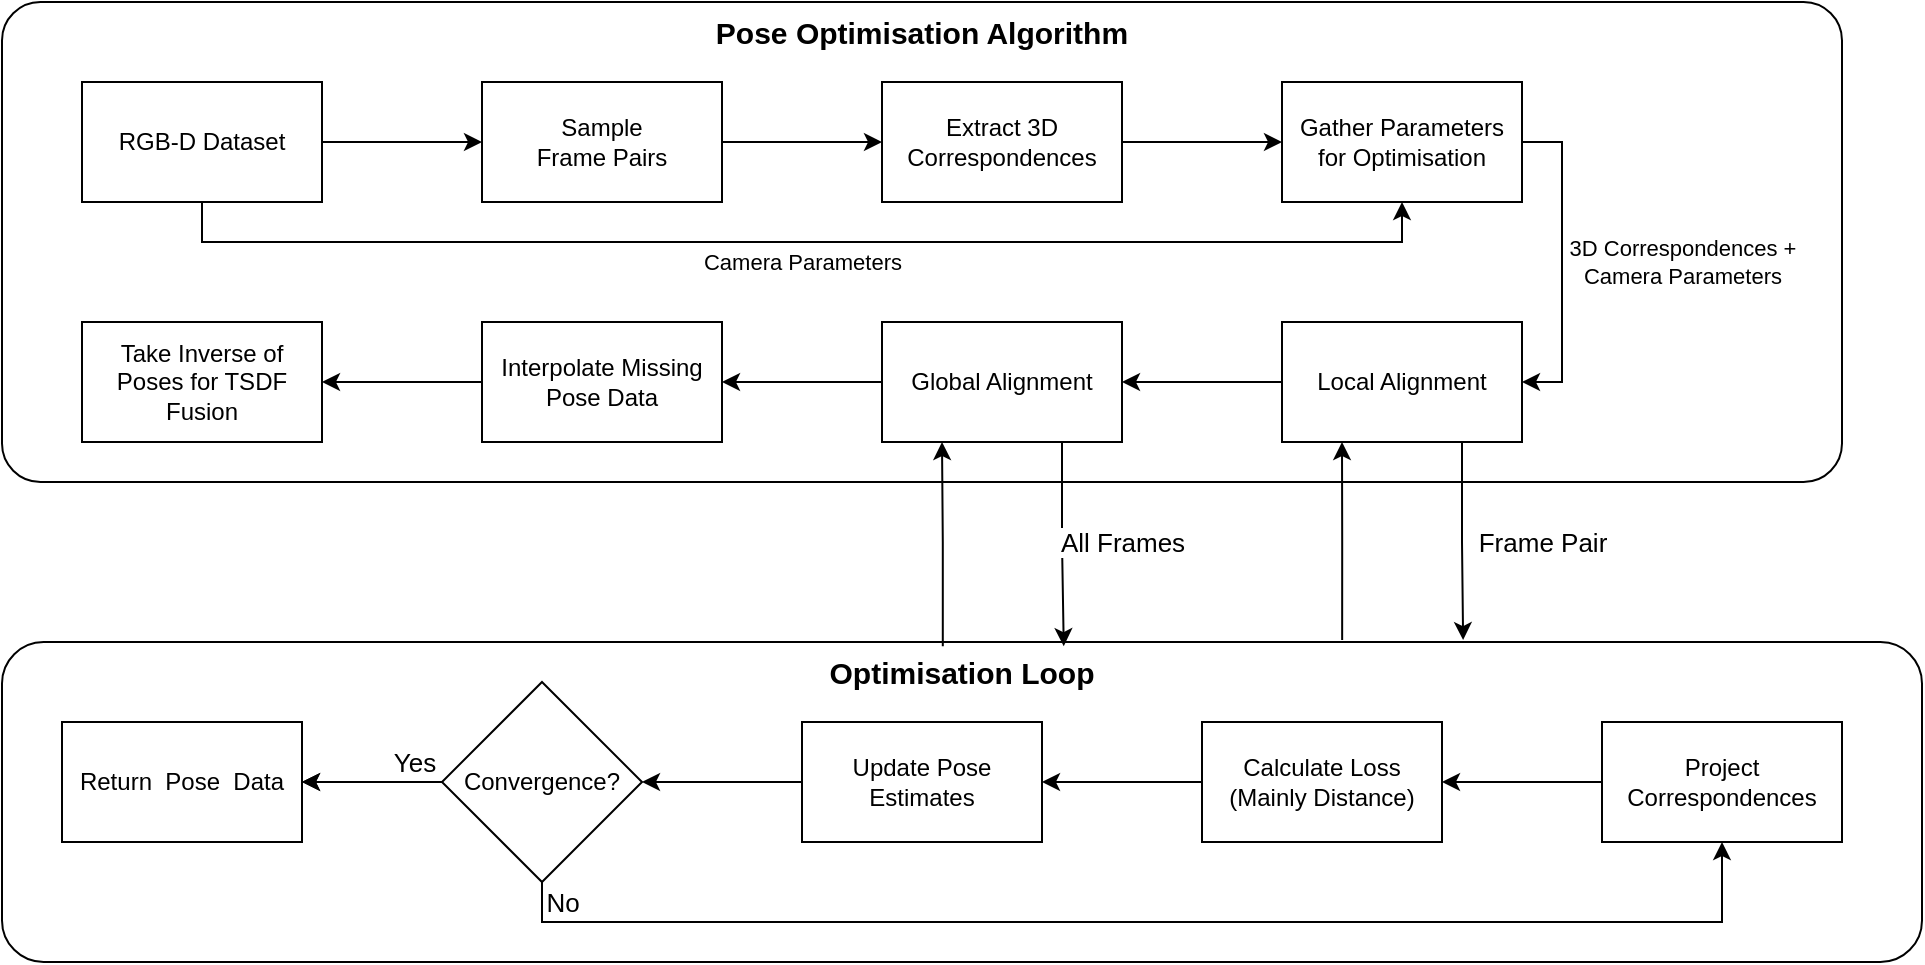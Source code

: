 <mxfile version="20.0.4" type="device"><diagram id="jccT6r7cI6WmDVQv4T9H" name="Page-1"><mxGraphModel dx="946" dy="546" grid="1" gridSize="10" guides="1" tooltips="1" connect="1" arrows="1" fold="1" page="1" pageScale="1" pageWidth="827" pageHeight="1169" math="0" shadow="0"><root><mxCell id="0"/><mxCell id="1" parent="0"/><mxCell id="IjtoV95ONjY50K640PjE-44" value="" style="group" vertex="1" connectable="0" parent="1"><mxGeometry y="320" width="960" height="160" as="geometry"/></mxCell><mxCell id="IjtoV95ONjY50K640PjE-31" value="" style="rounded=1;whiteSpace=wrap;html=1;arcSize=13;" vertex="1" parent="IjtoV95ONjY50K640PjE-44"><mxGeometry width="960" height="160" as="geometry"/></mxCell><mxCell id="IjtoV95ONjY50K640PjE-22" value="Project Correspondences" style="whiteSpace=wrap;html=1;" vertex="1" parent="IjtoV95ONjY50K640PjE-44"><mxGeometry x="800" y="40" width="120" height="60" as="geometry"/></mxCell><mxCell id="IjtoV95ONjY50K640PjE-23" value="Calculate Loss&lt;br&gt;(Mainly Distance)" style="whiteSpace=wrap;html=1;" vertex="1" parent="IjtoV95ONjY50K640PjE-44"><mxGeometry x="600" y="40" width="120" height="60" as="geometry"/></mxCell><mxCell id="IjtoV95ONjY50K640PjE-24" value="" style="edgeStyle=orthogonalEdgeStyle;rounded=0;orthogonalLoop=1;jettySize=auto;html=1;" edge="1" parent="IjtoV95ONjY50K640PjE-44" source="IjtoV95ONjY50K640PjE-22" target="IjtoV95ONjY50K640PjE-23"><mxGeometry relative="1" as="geometry"/></mxCell><mxCell id="IjtoV95ONjY50K640PjE-25" value="Update Pose Estimates" style="whiteSpace=wrap;html=1;" vertex="1" parent="IjtoV95ONjY50K640PjE-44"><mxGeometry x="400" y="40" width="120" height="60" as="geometry"/></mxCell><mxCell id="IjtoV95ONjY50K640PjE-26" value="" style="edgeStyle=orthogonalEdgeStyle;rounded=0;orthogonalLoop=1;jettySize=auto;html=1;" edge="1" parent="IjtoV95ONjY50K640PjE-44" source="IjtoV95ONjY50K640PjE-23" target="IjtoV95ONjY50K640PjE-25"><mxGeometry relative="1" as="geometry"/></mxCell><mxCell id="IjtoV95ONjY50K640PjE-29" style="edgeStyle=orthogonalEdgeStyle;rounded=0;orthogonalLoop=1;jettySize=auto;html=1;exitX=0.5;exitY=1;exitDx=0;exitDy=0;entryX=0.5;entryY=1;entryDx=0;entryDy=0;" edge="1" parent="IjtoV95ONjY50K640PjE-44" source="IjtoV95ONjY50K640PjE-27" target="IjtoV95ONjY50K640PjE-22"><mxGeometry relative="1" as="geometry"><mxPoint x="270" y="120" as="sourcePoint"/></mxGeometry></mxCell><mxCell id="IjtoV95ONjY50K640PjE-39" value="No" style="edgeLabel;html=1;align=center;verticalAlign=middle;resizable=0;points=[];fontSize=13;" vertex="1" connectable="0" parent="IjtoV95ONjY50K640PjE-29"><mxGeometry x="-0.825" y="-2" relative="1" as="geometry"><mxPoint x="-27" y="-12" as="offset"/></mxGeometry></mxCell><mxCell id="IjtoV95ONjY50K640PjE-27" value="Convergence?" style="rhombus;whiteSpace=wrap;html=1;" vertex="1" parent="IjtoV95ONjY50K640PjE-44"><mxGeometry x="220" y="20" width="100" height="100" as="geometry"/></mxCell><mxCell id="IjtoV95ONjY50K640PjE-28" value="" style="edgeStyle=orthogonalEdgeStyle;rounded=0;orthogonalLoop=1;jettySize=auto;html=1;entryX=1;entryY=0.5;entryDx=0;entryDy=0;" edge="1" parent="IjtoV95ONjY50K640PjE-44" source="IjtoV95ONjY50K640PjE-25" target="IjtoV95ONjY50K640PjE-27"><mxGeometry relative="1" as="geometry"><mxPoint x="320" y="70" as="targetPoint"/></mxGeometry></mxCell><mxCell id="IjtoV95ONjY50K640PjE-40" value="Return &amp;nbsp;Pose &amp;nbsp;Data" style="whiteSpace=wrap;html=1;" vertex="1" parent="IjtoV95ONjY50K640PjE-44"><mxGeometry x="30" y="40" width="120" height="60" as="geometry"/></mxCell><mxCell id="IjtoV95ONjY50K640PjE-41" value="" style="edgeStyle=orthogonalEdgeStyle;rounded=0;orthogonalLoop=1;jettySize=auto;html=1;fontSize=13;" edge="1" parent="IjtoV95ONjY50K640PjE-44" source="IjtoV95ONjY50K640PjE-27" target="IjtoV95ONjY50K640PjE-40"><mxGeometry relative="1" as="geometry"/></mxCell><mxCell id="IjtoV95ONjY50K640PjE-42" value="Yes" style="edgeLabel;html=1;align=center;verticalAlign=middle;resizable=0;points=[];fontSize=13;" vertex="1" connectable="0" parent="IjtoV95ONjY50K640PjE-41"><mxGeometry x="-0.6" y="-1" relative="1" as="geometry"><mxPoint y="-9" as="offset"/></mxGeometry></mxCell><mxCell id="IjtoV95ONjY50K640PjE-43" value="" style="edgeStyle=orthogonalEdgeStyle;rounded=0;orthogonalLoop=1;jettySize=auto;html=1;fontSize=13;" edge="1" parent="IjtoV95ONjY50K640PjE-44" source="IjtoV95ONjY50K640PjE-27" target="IjtoV95ONjY50K640PjE-40"><mxGeometry relative="1" as="geometry"/></mxCell><mxCell id="IjtoV95ONjY50K640PjE-32" value="Optimisation Loop" style="text;html=1;strokeColor=none;fillColor=none;align=center;verticalAlign=middle;whiteSpace=wrap;rounded=0;fontStyle=1;fontSize=15;" vertex="1" parent="IjtoV95ONjY50K640PjE-44"><mxGeometry x="390" width="180" height="30" as="geometry"/></mxCell><mxCell id="IjtoV95ONjY50K640PjE-46" value="" style="group" vertex="1" connectable="0" parent="1"><mxGeometry width="920" height="240" as="geometry"/></mxCell><mxCell id="IjtoV95ONjY50K640PjE-30" value="" style="rounded=1;whiteSpace=wrap;html=1;arcSize=8;" vertex="1" parent="IjtoV95ONjY50K640PjE-46"><mxGeometry width="920" height="240" as="geometry"/></mxCell><mxCell id="IjtoV95ONjY50K640PjE-1" value="Sample &lt;br&gt;Frame Pairs" style="rounded=0;whiteSpace=wrap;html=1;" vertex="1" parent="IjtoV95ONjY50K640PjE-46"><mxGeometry x="240" y="40" width="120" height="60" as="geometry"/></mxCell><mxCell id="IjtoV95ONjY50K640PjE-2" value="Extract 3D Correspondences" style="rounded=0;whiteSpace=wrap;html=1;" vertex="1" parent="IjtoV95ONjY50K640PjE-46"><mxGeometry x="440" y="40" width="120" height="60" as="geometry"/></mxCell><mxCell id="IjtoV95ONjY50K640PjE-3" value="" style="edgeStyle=orthogonalEdgeStyle;rounded=0;orthogonalLoop=1;jettySize=auto;html=1;" edge="1" parent="IjtoV95ONjY50K640PjE-46" source="IjtoV95ONjY50K640PjE-1" target="IjtoV95ONjY50K640PjE-2"><mxGeometry relative="1" as="geometry"/></mxCell><mxCell id="IjtoV95ONjY50K640PjE-7" value="" style="edgeStyle=orthogonalEdgeStyle;rounded=0;orthogonalLoop=1;jettySize=auto;html=1;" edge="1" parent="IjtoV95ONjY50K640PjE-46" source="IjtoV95ONjY50K640PjE-6" target="IjtoV95ONjY50K640PjE-1"><mxGeometry relative="1" as="geometry"/></mxCell><mxCell id="IjtoV95ONjY50K640PjE-6" value="RGB-D Dataset" style="whiteSpace=wrap;html=1;" vertex="1" parent="IjtoV95ONjY50K640PjE-46"><mxGeometry x="40" y="40" width="120" height="60" as="geometry"/></mxCell><mxCell id="IjtoV95ONjY50K640PjE-9" value="Gather Parameters for Optimisation" style="rounded=0;whiteSpace=wrap;html=1;" vertex="1" parent="IjtoV95ONjY50K640PjE-46"><mxGeometry x="640" y="40" width="120" height="60" as="geometry"/></mxCell><mxCell id="IjtoV95ONjY50K640PjE-10" value="" style="edgeStyle=orthogonalEdgeStyle;rounded=0;orthogonalLoop=1;jettySize=auto;html=1;" edge="1" parent="IjtoV95ONjY50K640PjE-46" source="IjtoV95ONjY50K640PjE-2" target="IjtoV95ONjY50K640PjE-9"><mxGeometry relative="1" as="geometry"/></mxCell><mxCell id="IjtoV95ONjY50K640PjE-11" style="edgeStyle=orthogonalEdgeStyle;rounded=0;orthogonalLoop=1;jettySize=auto;html=1;exitX=0.5;exitY=1;exitDx=0;exitDy=0;entryX=0.5;entryY=1;entryDx=0;entryDy=0;" edge="1" parent="IjtoV95ONjY50K640PjE-46" source="IjtoV95ONjY50K640PjE-6" target="IjtoV95ONjY50K640PjE-9"><mxGeometry relative="1" as="geometry"/></mxCell><mxCell id="IjtoV95ONjY50K640PjE-12" value="Camera Parameters" style="edgeLabel;html=1;align=center;verticalAlign=middle;resizable=0;points=[];" vertex="1" connectable="0" parent="IjtoV95ONjY50K640PjE-11"><mxGeometry x="0.181" y="2" relative="1" as="geometry"><mxPoint x="-58" y="12" as="offset"/></mxGeometry></mxCell><mxCell id="IjtoV95ONjY50K640PjE-13" value="Local Alignment" style="rounded=0;whiteSpace=wrap;html=1;" vertex="1" parent="IjtoV95ONjY50K640PjE-46"><mxGeometry x="640" y="160" width="120" height="60" as="geometry"/></mxCell><mxCell id="IjtoV95ONjY50K640PjE-14" value="" style="edgeStyle=orthogonalEdgeStyle;rounded=0;orthogonalLoop=1;jettySize=auto;html=1;entryX=1;entryY=0.5;entryDx=0;entryDy=0;exitX=1;exitY=0.5;exitDx=0;exitDy=0;" edge="1" parent="IjtoV95ONjY50K640PjE-46" source="IjtoV95ONjY50K640PjE-9" target="IjtoV95ONjY50K640PjE-13"><mxGeometry relative="1" as="geometry"/></mxCell><mxCell id="IjtoV95ONjY50K640PjE-21" value="3D Correspondences + &lt;br&gt;Camera Parameters" style="edgeLabel;html=1;align=center;verticalAlign=middle;resizable=0;points=[];" vertex="1" connectable="0" parent="IjtoV95ONjY50K640PjE-14"><mxGeometry x="-0.3" y="3" relative="1" as="geometry"><mxPoint x="57" y="24" as="offset"/></mxGeometry></mxCell><mxCell id="IjtoV95ONjY50K640PjE-15" value="Global Alignment" style="rounded=0;whiteSpace=wrap;html=1;" vertex="1" parent="IjtoV95ONjY50K640PjE-46"><mxGeometry x="440" y="160" width="120" height="60" as="geometry"/></mxCell><mxCell id="IjtoV95ONjY50K640PjE-16" value="" style="edgeStyle=orthogonalEdgeStyle;rounded=0;orthogonalLoop=1;jettySize=auto;html=1;" edge="1" parent="IjtoV95ONjY50K640PjE-46" source="IjtoV95ONjY50K640PjE-13" target="IjtoV95ONjY50K640PjE-15"><mxGeometry relative="1" as="geometry"/></mxCell><mxCell id="IjtoV95ONjY50K640PjE-17" value="Interpolate Missing Pose Data" style="rounded=0;whiteSpace=wrap;html=1;" vertex="1" parent="IjtoV95ONjY50K640PjE-46"><mxGeometry x="240" y="160" width="120" height="60" as="geometry"/></mxCell><mxCell id="IjtoV95ONjY50K640PjE-18" value="" style="edgeStyle=orthogonalEdgeStyle;rounded=0;orthogonalLoop=1;jettySize=auto;html=1;" edge="1" parent="IjtoV95ONjY50K640PjE-46" source="IjtoV95ONjY50K640PjE-15" target="IjtoV95ONjY50K640PjE-17"><mxGeometry relative="1" as="geometry"/></mxCell><mxCell id="IjtoV95ONjY50K640PjE-19" value="Take Inverse of Poses for TSDF Fusion" style="rounded=0;whiteSpace=wrap;html=1;" vertex="1" parent="IjtoV95ONjY50K640PjE-46"><mxGeometry x="40" y="160" width="120" height="60" as="geometry"/></mxCell><mxCell id="IjtoV95ONjY50K640PjE-20" value="" style="edgeStyle=orthogonalEdgeStyle;rounded=0;orthogonalLoop=1;jettySize=auto;html=1;" edge="1" parent="IjtoV95ONjY50K640PjE-46" source="IjtoV95ONjY50K640PjE-17" target="IjtoV95ONjY50K640PjE-19"><mxGeometry relative="1" as="geometry"/></mxCell><mxCell id="IjtoV95ONjY50K640PjE-33" value="Pose Optimisation Algorithm" style="text;html=1;strokeColor=none;fillColor=none;align=center;verticalAlign=middle;whiteSpace=wrap;rounded=0;fontStyle=1;fontSize=15;" vertex="1" parent="IjtoV95ONjY50K640PjE-46"><mxGeometry x="342" width="236" height="30" as="geometry"/></mxCell><mxCell id="IjtoV95ONjY50K640PjE-47" style="edgeStyle=orthogonalEdgeStyle;rounded=0;orthogonalLoop=1;jettySize=auto;html=1;exitX=0.75;exitY=1;exitDx=0;exitDy=0;entryX=0.761;entryY=-0.006;entryDx=0;entryDy=0;entryPerimeter=0;fontSize=13;" edge="1" parent="1" source="IjtoV95ONjY50K640PjE-13" target="IjtoV95ONjY50K640PjE-31"><mxGeometry relative="1" as="geometry"/></mxCell><mxCell id="IjtoV95ONjY50K640PjE-52" value="Frame Pair" style="edgeLabel;html=1;align=center;verticalAlign=middle;resizable=0;points=[];fontSize=13;" vertex="1" connectable="0" parent="IjtoV95ONjY50K640PjE-47"><mxGeometry x="-0.117" y="4" relative="1" as="geometry"><mxPoint x="36" y="6" as="offset"/></mxGeometry></mxCell><mxCell id="IjtoV95ONjY50K640PjE-50" style="edgeStyle=orthogonalEdgeStyle;rounded=0;orthogonalLoop=1;jettySize=auto;html=1;exitX=0.75;exitY=1;exitDx=0;exitDy=0;entryX=0.553;entryY=0.013;entryDx=0;entryDy=0;entryPerimeter=0;fontSize=13;" edge="1" parent="1" source="IjtoV95ONjY50K640PjE-15" target="IjtoV95ONjY50K640PjE-31"><mxGeometry relative="1" as="geometry"/></mxCell><mxCell id="IjtoV95ONjY50K640PjE-53" value="All Frames" style="edgeLabel;html=1;align=center;verticalAlign=middle;resizable=0;points=[];fontSize=13;" vertex="1" connectable="0" parent="IjtoV95ONjY50K640PjE-50"><mxGeometry x="-0.107" y="4" relative="1" as="geometry"><mxPoint x="26" y="4" as="offset"/></mxGeometry></mxCell><mxCell id="IjtoV95ONjY50K640PjE-51" style="edgeStyle=orthogonalEdgeStyle;rounded=0;orthogonalLoop=1;jettySize=auto;html=1;exitX=0.49;exitY=0.013;exitDx=0;exitDy=0;entryX=0.25;entryY=1;entryDx=0;entryDy=0;fontSize=13;exitPerimeter=0;" edge="1" parent="1" source="IjtoV95ONjY50K640PjE-31" target="IjtoV95ONjY50K640PjE-15"><mxGeometry relative="1" as="geometry"/></mxCell><mxCell id="IjtoV95ONjY50K640PjE-48" style="edgeStyle=orthogonalEdgeStyle;rounded=0;orthogonalLoop=1;jettySize=auto;html=1;exitX=0.698;exitY=-0.006;exitDx=0;exitDy=0;entryX=0.25;entryY=1;entryDx=0;entryDy=0;fontSize=13;exitPerimeter=0;" edge="1" parent="1" source="IjtoV95ONjY50K640PjE-31" target="IjtoV95ONjY50K640PjE-13"><mxGeometry relative="1" as="geometry"/></mxCell></root></mxGraphModel></diagram></mxfile>